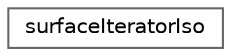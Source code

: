 digraph "Graphical Class Hierarchy"
{
 // LATEX_PDF_SIZE
  bgcolor="transparent";
  edge [fontname=Helvetica,fontsize=10,labelfontname=Helvetica,labelfontsize=10];
  node [fontname=Helvetica,fontsize=10,shape=box,height=0.2,width=0.4];
  rankdir="LR";
  Node0 [id="Node000000",label="surfaceIteratorIso",height=0.2,width=0.4,color="grey40", fillcolor="white", style="filled",URL="$classFoam_1_1surfaceIteratorIso.html",tooltip="Finds the isovalue that matches the volume fraction."];
}
